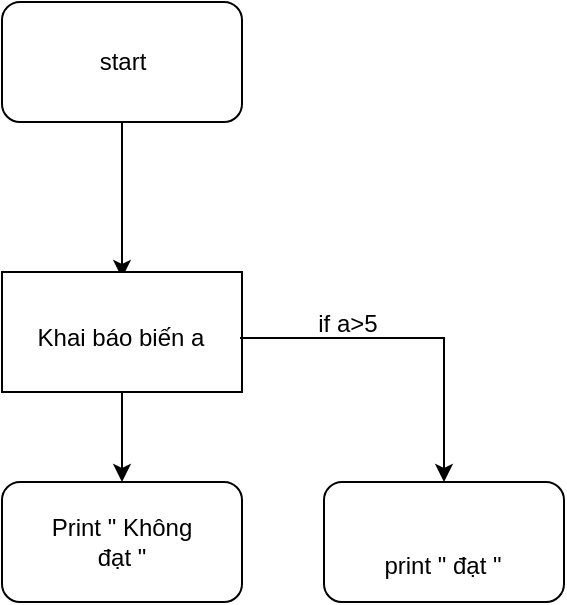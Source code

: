 <mxfile version="25.0.3">
  <diagram name="Trang-1" id="_li6FLXtPa4dHnsSss5G">
    <mxGraphModel grid="0" page="0" gridSize="10" guides="1" tooltips="1" connect="1" arrows="1" fold="1" pageScale="1" pageWidth="827" pageHeight="1169" math="0" shadow="0">
      <root>
        <mxCell id="0" />
        <mxCell id="1" parent="0" />
        <mxCell id="JjIkbG9La5BVf3LTWZLL-2" value="" style="rounded=1;whiteSpace=wrap;html=1;" vertex="1" parent="1">
          <mxGeometry x="298" y="181" width="120" height="60" as="geometry" />
        </mxCell>
        <mxCell id="JjIkbG9La5BVf3LTWZLL-3" value="start" style="text;html=1;align=center;verticalAlign=middle;whiteSpace=wrap;rounded=0;" vertex="1" parent="1">
          <mxGeometry x="300.5" y="185.5" width="115" height="51" as="geometry" />
        </mxCell>
        <mxCell id="JjIkbG9La5BVf3LTWZLL-4" value="" style="endArrow=classic;html=1;rounded=0;exitX=0.5;exitY=1;exitDx=0;exitDy=0;" edge="1" parent="1" source="JjIkbG9La5BVf3LTWZLL-2">
          <mxGeometry width="50" height="50" relative="1" as="geometry">
            <mxPoint x="333" y="320" as="sourcePoint" />
            <mxPoint x="358" y="319" as="targetPoint" />
          </mxGeometry>
        </mxCell>
        <mxCell id="JjIkbG9La5BVf3LTWZLL-10" value="" style="edgeStyle=orthogonalEdgeStyle;rounded=0;orthogonalLoop=1;jettySize=auto;html=1;" edge="1" parent="1" source="JjIkbG9La5BVf3LTWZLL-5" target="JjIkbG9La5BVf3LTWZLL-9">
          <mxGeometry relative="1" as="geometry" />
        </mxCell>
        <mxCell id="JjIkbG9La5BVf3LTWZLL-5" value="" style="rounded=0;whiteSpace=wrap;html=1;" vertex="1" parent="1">
          <mxGeometry x="298" y="316" width="120" height="60" as="geometry" />
        </mxCell>
        <mxCell id="JjIkbG9La5BVf3LTWZLL-16" value="" style="edgeStyle=orthogonalEdgeStyle;rounded=0;orthogonalLoop=1;jettySize=auto;html=1;" edge="1" parent="1" source="JjIkbG9La5BVf3LTWZLL-6" target="JjIkbG9La5BVf3LTWZLL-15">
          <mxGeometry relative="1" as="geometry" />
        </mxCell>
        <mxCell id="JjIkbG9La5BVf3LTWZLL-6" value="Khai báo biến a" style="text;html=1;align=center;verticalAlign=middle;whiteSpace=wrap;rounded=0;" vertex="1" parent="1">
          <mxGeometry x="298" y="319" width="119" height="60" as="geometry" />
        </mxCell>
        <mxCell id="JjIkbG9La5BVf3LTWZLL-9" value="" style="rounded=1;whiteSpace=wrap;html=1;" vertex="1" parent="1">
          <mxGeometry x="298" y="421" width="120" height="60" as="geometry" />
        </mxCell>
        <mxCell id="JjIkbG9La5BVf3LTWZLL-11" value="Print &quot; Không đạt &quot;" style="text;html=1;align=center;verticalAlign=middle;whiteSpace=wrap;rounded=0;" vertex="1" parent="1">
          <mxGeometry x="316" y="426.5" width="84" height="49" as="geometry" />
        </mxCell>
        <mxCell id="JjIkbG9La5BVf3LTWZLL-15" value="" style="rounded=1;whiteSpace=wrap;html=1;" vertex="1" parent="1">
          <mxGeometry x="459" y="421" width="120" height="60" as="geometry" />
        </mxCell>
        <mxCell id="JjIkbG9La5BVf3LTWZLL-17" value="print &quot; đạt &quot;" style="text;html=1;align=center;verticalAlign=middle;whiteSpace=wrap;rounded=0;" vertex="1" parent="1">
          <mxGeometry x="478" y="448" width="81" height="30" as="geometry" />
        </mxCell>
        <mxCell id="JjIkbG9La5BVf3LTWZLL-18" value="if a&amp;gt;5" style="text;html=1;align=center;verticalAlign=middle;whiteSpace=wrap;rounded=0;" vertex="1" parent="1">
          <mxGeometry x="441" y="327" width="60" height="30" as="geometry" />
        </mxCell>
      </root>
    </mxGraphModel>
  </diagram>
</mxfile>
